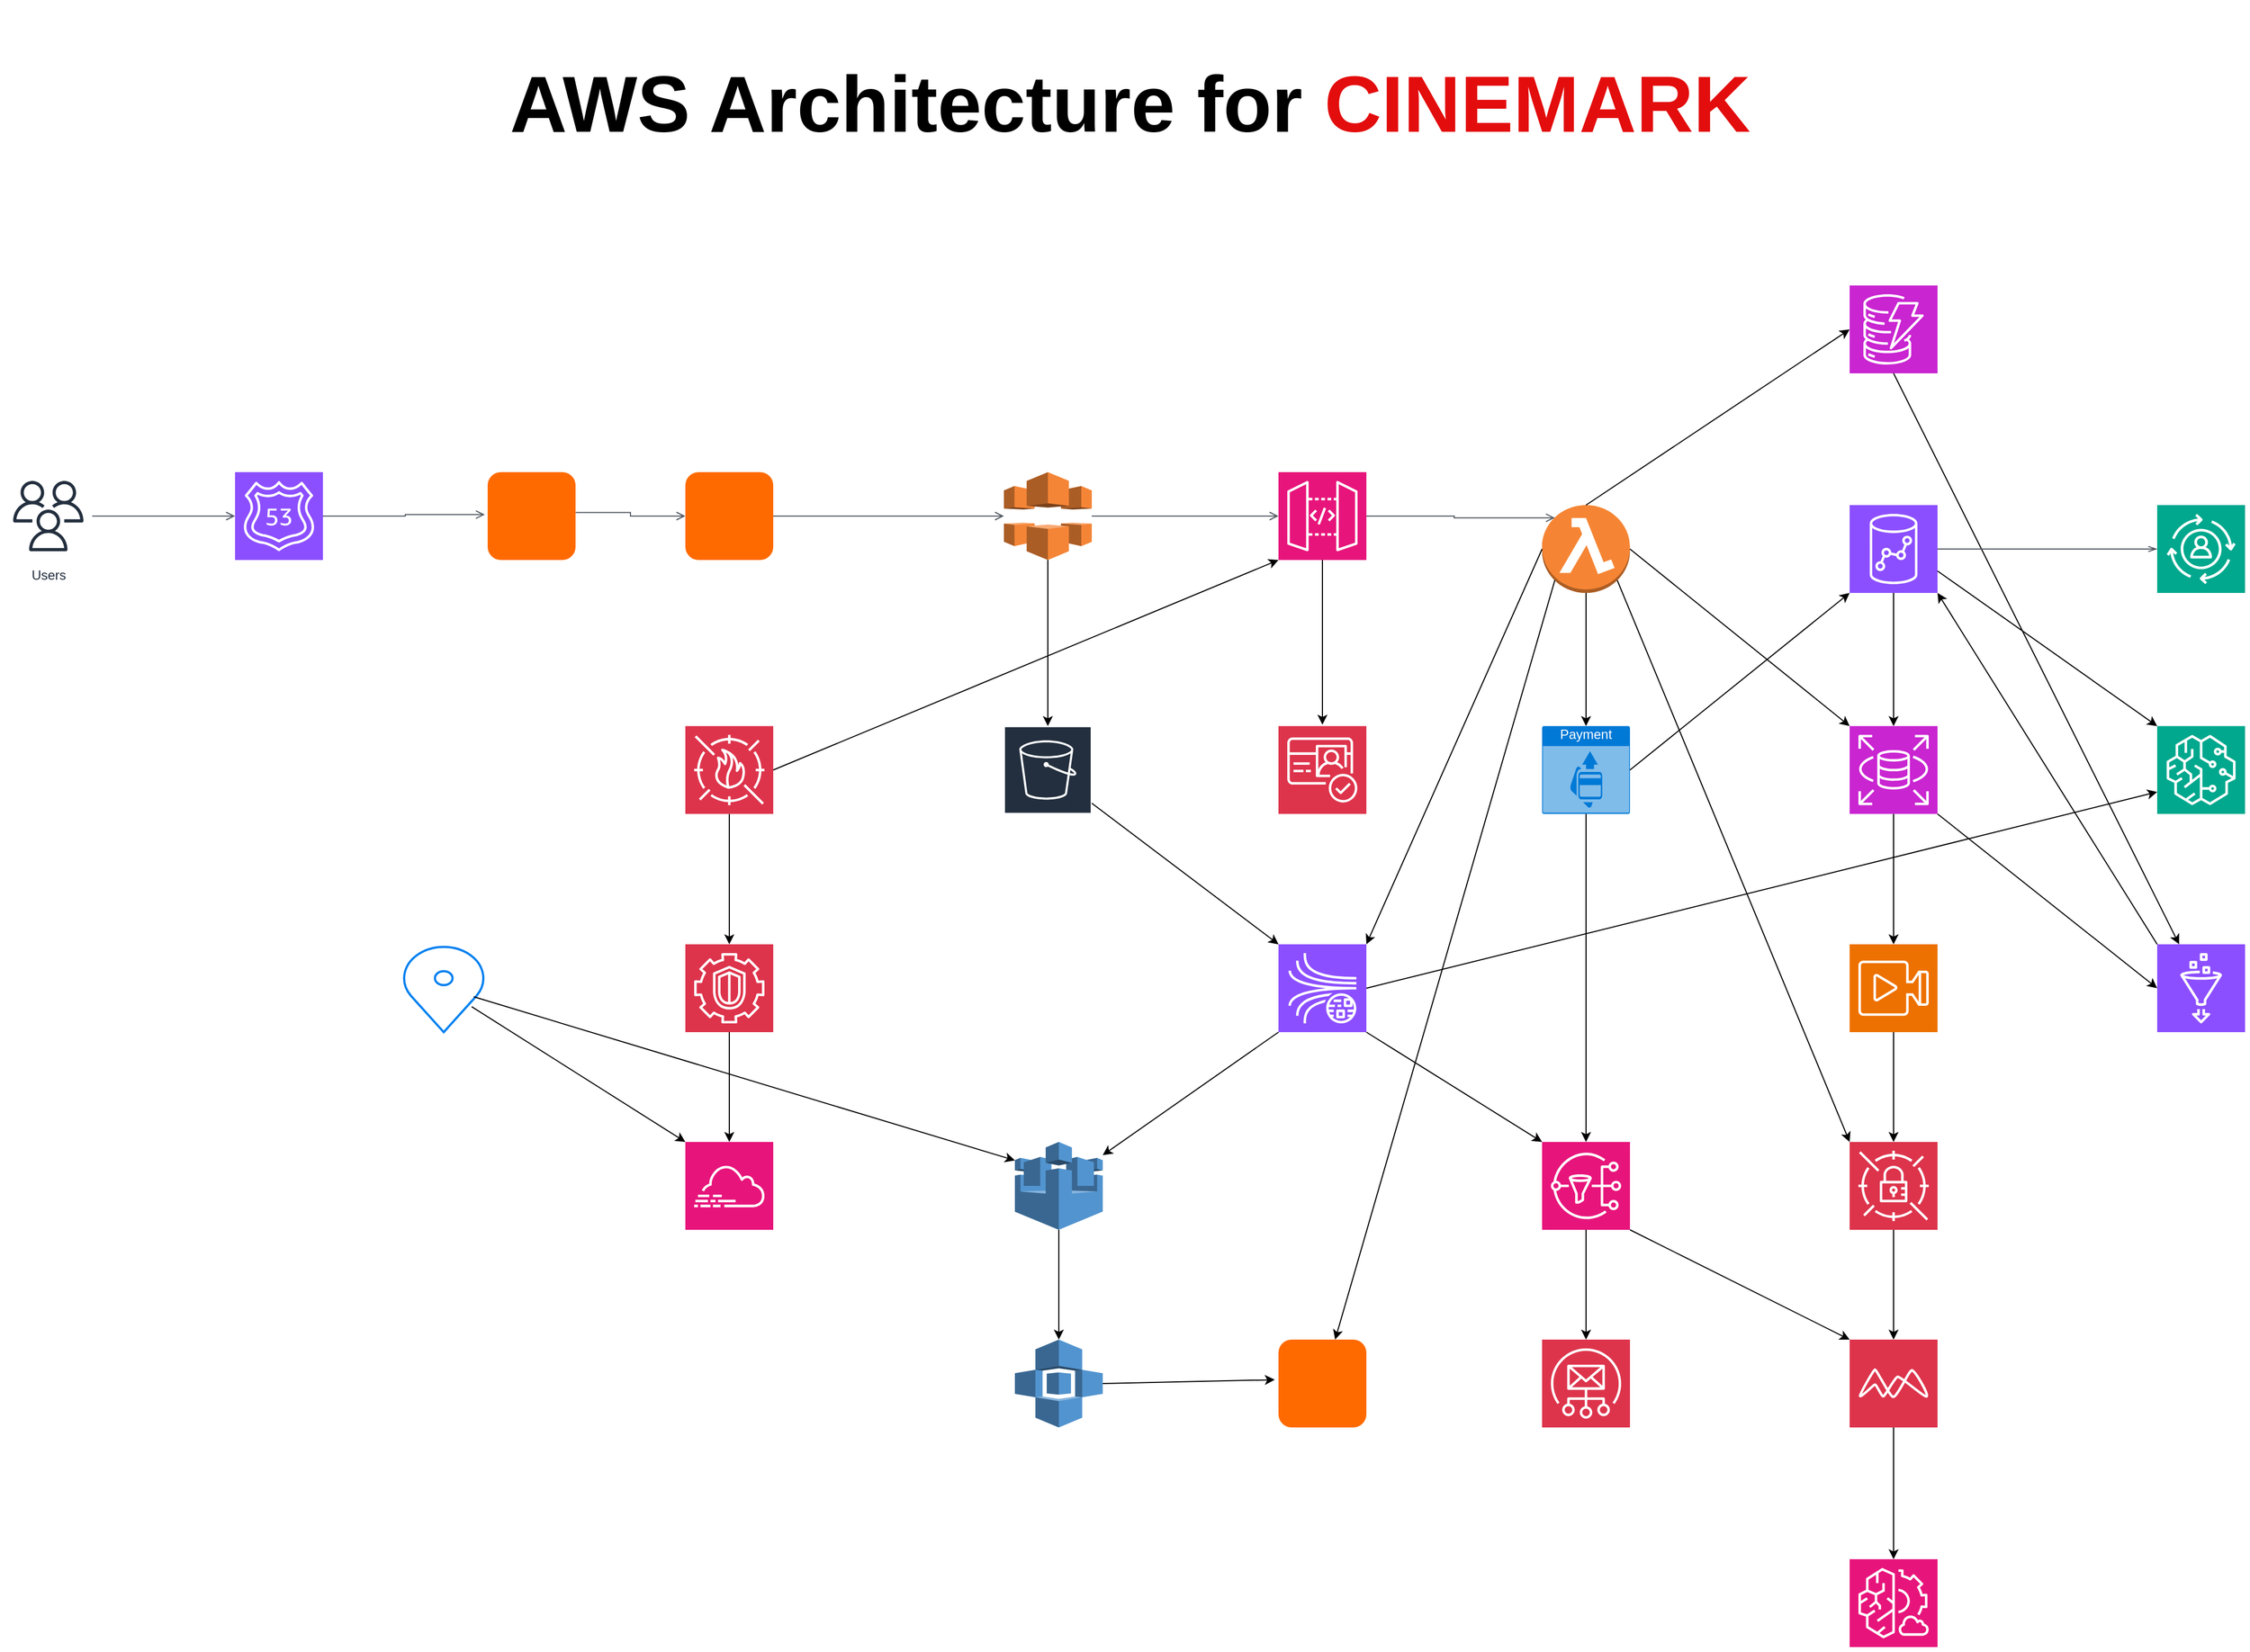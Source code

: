 <mxfile version="26.0.10">
  <diagram name="Page-1" id="aMtwMclGtRPfjiXLnC36">
    <mxGraphModel dx="2816" dy="2350" grid="1" gridSize="10" guides="1" tooltips="1" connect="1" arrows="1" fold="1" page="1" pageScale="1" pageWidth="850" pageHeight="1100" math="0" shadow="0">
      <root>
        <mxCell id="0" />
        <mxCell id="1" parent="0" />
        <mxCell id="q4BJDzquN5z42kv_lNJv-1" value="Users" style="outlineConnect=0;fontColor=#232F3E;gradientColor=none;strokeColor=#232F3E;fillColor=#ffffff;verticalLabelPosition=bottom;verticalAlign=top;align=center;html=1;fontSize=12;fontStyle=0;aspect=fixed;shape=mxgraph.aws4.resourceIcon;resIcon=mxgraph.aws4.users;strokeWidth=7;shadow=0;fontFamily=Helvetica;rounded=1;" vertex="1" parent="1">
          <mxGeometry x="-400" y="50" width="80" height="80" as="geometry" />
        </mxCell>
        <mxCell id="q4BJDzquN5z42kv_lNJv-2" value="" style="points=[[0,0,0],[0.25,0,0],[0.5,0,0],[0.75,0,0],[1,0,0],[0,1,0],[0.25,1,0],[0.5,1,0],[0.75,1,0],[1,1,0],[0,0.25,0],[0,0.5,0],[0,0.75,0],[1,0.25,0],[1,0.5,0],[1,0.75,0]];outlineConnect=0;fontColor=#232F3E;fillColor=#8C4FFF;strokeColor=#ffffff;verticalLabelPosition=bottom;verticalAlign=top;align=center;html=1;fontSize=12;fontStyle=0;aspect=fixed;shape=mxgraph.aws4.resourceIcon;resIcon=mxgraph.aws4.route_53;strokeWidth=7;shadow=0;fontFamily=Helvetica;rounded=1;" vertex="1" parent="1">
          <mxGeometry x="-190" y="50" width="80" height="80" as="geometry" />
        </mxCell>
        <mxCell id="q4BJDzquN5z42kv_lNJv-3" value="" style="points=[];aspect=fixed;html=1;align=center;shadow=0;fillColor=#FF6A00;strokeColor=none;shape=mxgraph.alibaba_cloud.ga_global_accelerator;strokeWidth=7;fontSize=12;fontFamily=Helvetica;rounded=1;" vertex="1" parent="1">
          <mxGeometry x="40" y="50" width="80" height="80" as="geometry" />
        </mxCell>
        <mxCell id="q4BJDzquN5z42kv_lNJv-4" value="" style="points=[];aspect=fixed;html=1;align=center;shadow=0;fillColor=#FF6A00;strokeColor=none;shape=mxgraph.alibaba_cloud.alb_application_load_balancer_01;strokeWidth=7;fontSize=12;fontFamily=Helvetica;rounded=1;" vertex="1" parent="1">
          <mxGeometry x="220" y="50" width="80" height="80" as="geometry" />
        </mxCell>
        <mxCell id="q4BJDzquN5z42kv_lNJv-5" value="" style="outlineConnect=0;verticalLabelPosition=bottom;verticalAlign=top;align=center;html=1;shape=mxgraph.aws3.cloudfront;fillColor=#F58536;gradientColor=none;strokeWidth=7;shadow=0;fontSize=12;fontFamily=Helvetica;rounded=1;" vertex="1" parent="1">
          <mxGeometry x="510" y="50" width="80" height="80" as="geometry" />
        </mxCell>
        <mxCell id="q4BJDzquN5z42kv_lNJv-6" value="" style="points=[[0,0,0],[0.25,0,0],[0.5,0,0],[0.75,0,0],[1,0,0],[0,1,0],[0.25,1,0],[0.5,1,0],[0.75,1,0],[1,1,0],[0,0.25,0],[0,0.5,0],[0,0.75,0],[1,0.25,0],[1,0.5,0],[1,0.75,0]];outlineConnect=0;fontColor=#232F3E;fillColor=#E7157B;strokeColor=#ffffff;verticalLabelPosition=bottom;verticalAlign=top;align=center;html=1;fontSize=12;fontStyle=0;aspect=fixed;shape=mxgraph.aws4.resourceIcon;resIcon=mxgraph.aws4.api_gateway;strokeWidth=7;shadow=0;fontFamily=Helvetica;rounded=1;" vertex="1" parent="1">
          <mxGeometry x="760" y="50" width="80" height="80" as="geometry" />
        </mxCell>
        <mxCell id="q4BJDzquN5z42kv_lNJv-7" value="" style="outlineConnect=0;verticalLabelPosition=bottom;verticalAlign=top;align=center;html=1;shape=mxgraph.aws3.lambda_function;fillColor=#F58534;gradientColor=none;strokeWidth=7;shadow=0;fontSize=12;fontFamily=Helvetica;rounded=1;" vertex="1" parent="1">
          <mxGeometry x="1000" y="80" width="80" height="80" as="geometry" />
        </mxCell>
        <mxCell id="q4BJDzquN5z42kv_lNJv-8" value="" style="points=[[0,0,0],[0.25,0,0],[0.5,0,0],[0.75,0,0],[1,0,0],[0,1,0],[0.25,1,0],[0.5,1,0],[0.75,1,0],[1,1,0],[0,0.25,0],[0,0.5,0],[0,0.75,0],[1,0.25,0],[1,0.5,0],[1,0.75,0]];outlineConnect=0;fontColor=#232F3E;fillColor=#8C4FFF;strokeColor=#ffffff;verticalLabelPosition=bottom;verticalAlign=top;align=center;html=1;fontSize=12;fontStyle=0;aspect=fixed;shape=mxgraph.aws4.resourceIcon;resIcon=mxgraph.aws4.redshift;strokeWidth=7;shadow=0;fontFamily=Helvetica;rounded=1;" vertex="1" parent="1">
          <mxGeometry x="1280" y="80" width="80" height="80" as="geometry" />
        </mxCell>
        <mxCell id="q4BJDzquN5z42kv_lNJv-9" value="" style="points=[[0,0,0],[0.25,0,0],[0.5,0,0],[0.75,0,0],[1,0,0],[0,1,0],[0.25,1,0],[0.5,1,0],[0.75,1,0],[1,1,0],[0,0.25,0],[0,0.5,0],[0,0.75,0],[1,0.25,0],[1,0.5,0],[1,0.75,0]];outlineConnect=0;fontColor=#232F3E;fillColor=#C925D1;strokeColor=#ffffff;verticalLabelPosition=bottom;verticalAlign=top;align=center;html=1;fontSize=12;fontStyle=0;aspect=fixed;shape=mxgraph.aws4.resourceIcon;resIcon=mxgraph.aws4.rds;strokeWidth=7;shadow=0;fontFamily=Helvetica;rounded=1;" vertex="1" parent="1">
          <mxGeometry x="1280" y="281.25" width="80" height="80" as="geometry" />
        </mxCell>
        <mxCell id="q4BJDzquN5z42kv_lNJv-10" value="" style="points=[[0,0,0],[0.25,0,0],[0.5,0,0],[0.75,0,0],[1,0,0],[0,1,0],[0.25,1,0],[0.5,1,0],[0.75,1,0],[1,1,0],[0,0.25,0],[0,0.5,0],[0,0.75,0],[1,0.25,0],[1,0.5,0],[1,0.75,0]];outlineConnect=0;fontColor=#232F3E;fillColor=#C925D1;strokeColor=#ffffff;verticalLabelPosition=bottom;verticalAlign=top;align=center;html=1;fontSize=12;fontStyle=0;aspect=fixed;shape=mxgraph.aws4.resourceIcon;resIcon=mxgraph.aws4.dynamodb;strokeWidth=7;shadow=0;fontFamily=Helvetica;rounded=1;" vertex="1" parent="1">
          <mxGeometry x="1280" y="-120" width="80" height="80" as="geometry" />
        </mxCell>
        <mxCell id="q4BJDzquN5z42kv_lNJv-11" value="" style="points=[[0,0,0],[0.25,0,0],[0.5,0,0],[0.75,0,0],[1,0,0],[0,1,0],[0.25,1,0],[0.5,1,0],[0.75,1,0],[1,1,0],[0,0.25,0],[0,0.5,0],[0,0.75,0],[1,0.25,0],[1,0.5,0],[1,0.75,0]];outlineConnect=0;fontColor=#232F3E;fillColor=#ED7100;strokeColor=#ffffff;verticalLabelPosition=bottom;verticalAlign=top;align=center;html=1;fontSize=12;fontStyle=0;aspect=fixed;shape=mxgraph.aws4.resourceIcon;resIcon=mxgraph.aws4.media_services;strokeWidth=7;shadow=0;fontFamily=Helvetica;rounded=1;" vertex="1" parent="1">
          <mxGeometry x="1280" y="480" width="80" height="80" as="geometry" />
        </mxCell>
        <mxCell id="q4BJDzquN5z42kv_lNJv-12" value="" style="points=[[0,0,0],[0.25,0,0],[0.5,0,0],[0.75,0,0],[1,0,0],[0,1,0],[0.25,1,0],[0.5,1,0],[0.75,1,0],[1,1,0],[0,0.25,0],[0,0.5,0],[0,0.75,0],[1,0.25,0],[1,0.5,0],[1,0.75,0]];outlineConnect=0;fontColor=#232F3E;fillColor=#DD344C;strokeColor=#ffffff;verticalLabelPosition=bottom;verticalAlign=top;align=center;html=1;fontSize=12;fontStyle=0;aspect=fixed;shape=mxgraph.aws4.resourceIcon;resIcon=mxgraph.aws4.secrets_manager;strokeWidth=7;shadow=0;fontFamily=Helvetica;rounded=1;" vertex="1" parent="1">
          <mxGeometry x="1280" y="660" width="80" height="80" as="geometry" />
        </mxCell>
        <mxCell id="q4BJDzquN5z42kv_lNJv-13" value="" style="points=[[0,0,0],[0.25,0,0],[0.5,0,0],[0.75,0,0],[1,0,0],[0,1,0],[0.25,1,0],[0.5,1,0],[0.75,1,0],[1,1,0],[0,0.25,0],[0,0.5,0],[0,0.75,0],[1,0.25,0],[1,0.5,0],[1,0.75,0]];outlineConnect=0;fontColor=#232F3E;fillColor=#DD344C;strokeColor=#ffffff;verticalLabelPosition=bottom;verticalAlign=top;align=center;html=1;fontSize=12;fontStyle=0;aspect=fixed;shape=mxgraph.aws4.resourceIcon;resIcon=mxgraph.aws4.macie;strokeWidth=7;shadow=0;fontFamily=Helvetica;rounded=1;" vertex="1" parent="1">
          <mxGeometry x="1280" y="840" width="80" height="80" as="geometry" />
        </mxCell>
        <mxCell id="q4BJDzquN5z42kv_lNJv-14" value="" style="points=[[0,0,0],[0.25,0,0],[0.5,0,0],[0.75,0,0],[1,0,0],[0,1,0],[0.25,1,0],[0.5,1,0],[0.75,1,0],[1,1,0],[0,0.25,0],[0,0.5,0],[0,0.75,0],[1,0.25,0],[1,0.5,0],[1,0.75,0]];points=[[0,0,0],[0.25,0,0],[0.5,0,0],[0.75,0,0],[1,0,0],[0,1,0],[0.25,1,0],[0.5,1,0],[0.75,1,0],[1,1,0],[0,0.25,0],[0,0.5,0],[0,0.75,0],[1,0.25,0],[1,0.5,0],[1,0.75,0]];outlineConnect=0;fontColor=#232F3E;fillColor=#E7157B;strokeColor=#ffffff;verticalLabelPosition=bottom;verticalAlign=top;align=center;html=1;fontSize=12;fontStyle=0;aspect=fixed;shape=mxgraph.aws4.resourceIcon;resIcon=mxgraph.aws4.compute_optimizer;strokeWidth=7;shadow=0;fontFamily=Helvetica;rounded=1;" vertex="1" parent="1">
          <mxGeometry x="1280" y="1040" width="80" height="80" as="geometry" />
        </mxCell>
        <mxCell id="q4BJDzquN5z42kv_lNJv-15" value="" style="points=[[0,0,0],[0.25,0,0],[0.5,0,0],[0.75,0,0],[1,0,0],[0,1,0],[0.25,1,0],[0.5,1,0],[0.75,1,0],[1,1,0],[0,0.25,0],[0,0.5,0],[0,0.75,0],[1,0.25,0],[1,0.5,0],[1,0.75,0]];outlineConnect=0;fontColor=#232F3E;fillColor=#DD344C;strokeColor=#ffffff;verticalLabelPosition=bottom;verticalAlign=top;align=center;html=1;fontSize=12;fontStyle=0;aspect=fixed;shape=mxgraph.aws4.resourceIcon;resIcon=mxgraph.aws4.simple_email_service;strokeWidth=7;shadow=0;fontFamily=Helvetica;rounded=1;" vertex="1" parent="1">
          <mxGeometry x="1000" y="840" width="80" height="80" as="geometry" />
        </mxCell>
        <mxCell id="q4BJDzquN5z42kv_lNJv-16" value="" style="points=[[0,0,0],[0.25,0,0],[0.5,0,0],[0.75,0,0],[1,0,0],[0,1,0],[0.25,1,0],[0.5,1,0],[0.75,1,0],[1,1,0],[0,0.25,0],[0,0.5,0],[0,0.75,0],[1,0.25,0],[1,0.5,0],[1,0.75,0]];outlineConnect=0;fontColor=#232F3E;fillColor=#E7157B;strokeColor=#ffffff;verticalLabelPosition=bottom;verticalAlign=top;align=center;html=1;fontSize=12;fontStyle=0;aspect=fixed;shape=mxgraph.aws4.resourceIcon;resIcon=mxgraph.aws4.sns;strokeWidth=7;shadow=0;fontFamily=Helvetica;rounded=1;" vertex="1" parent="1">
          <mxGeometry x="1000" y="660" width="80" height="80" as="geometry" />
        </mxCell>
        <mxCell id="q4BJDzquN5z42kv_lNJv-17" value="Payment" style="html=1;whiteSpace=wrap;strokeColor=none;fillColor=#0079D6;labelPosition=center;verticalLabelPosition=middle;verticalAlign=top;align=center;fontSize=12;outlineConnect=0;spacingTop=-6;fontColor=#FFFFFF;shape=mxgraph.sitemap.payment;strokeWidth=7;shadow=0;fontFamily=Helvetica;rounded=1;" vertex="1" parent="1">
          <mxGeometry x="1000" y="281.25" width="80" height="80" as="geometry" />
        </mxCell>
        <mxCell id="q4BJDzquN5z42kv_lNJv-18" value="" style="points=[[0,0,0],[0.25,0,0],[0.5,0,0],[0.75,0,0],[1,0,0],[0,1,0],[0.25,1,0],[0.5,1,0],[0.75,1,0],[1,1,0],[0,0.25,0],[0,0.5,0],[0,0.75,0],[1,0.25,0],[1,0.5,0],[1,0.75,0]];outlineConnect=0;fontColor=#232F3E;fillColor=#DD344C;strokeColor=#ffffff;verticalLabelPosition=bottom;verticalAlign=top;align=center;html=1;fontSize=12;fontStyle=0;aspect=fixed;shape=mxgraph.aws4.resourceIcon;resIcon=mxgraph.aws4.cognito;strokeWidth=7;shadow=0;fontFamily=Helvetica;rounded=1;" vertex="1" parent="1">
          <mxGeometry x="760" y="281.25" width="80" height="80" as="geometry" />
        </mxCell>
        <mxCell id="q4BJDzquN5z42kv_lNJv-19" value="Amazon S3" style="outlineConnect=0;fontColor=#232F3E;gradientColor=none;strokeColor=#ffffff;fillColor=#232F3E;verticalLabelPosition=middle;verticalAlign=bottom;align=center;html=1;whiteSpace=wrap;fontSize=12;fontStyle=1;spacing=3;shape=mxgraph.aws4.productIcon;prIcon=mxgraph.aws4.s3;strokeWidth=7;shadow=0;fontFamily=Helvetica;rounded=1;" vertex="1" parent="1">
          <mxGeometry x="510" y="281.25" width="80" height="80" as="geometry" />
        </mxCell>
        <mxCell id="q4BJDzquN5z42kv_lNJv-20" value="" style="points=[[0,0,0],[0.25,0,0],[0.5,0,0],[0.75,0,0],[1,0,0],[0,1,0],[0.25,1,0],[0.5,1,0],[0.75,1,0],[1,1,0],[0,0.25,0],[0,0.5,0],[0,0.75,0],[1,0.25,0],[1,0.5,0],[1,0.75,0]];outlineConnect=0;fontColor=#232F3E;fillColor=#DD344C;strokeColor=#ffffff;verticalLabelPosition=bottom;verticalAlign=top;align=center;html=1;fontSize=12;fontStyle=0;aspect=fixed;shape=mxgraph.aws4.resourceIcon;resIcon=mxgraph.aws4.waf;strokeWidth=7;shadow=0;fontFamily=Helvetica;rounded=1;" vertex="1" parent="1">
          <mxGeometry x="220" y="281.25" width="80" height="80" as="geometry" />
        </mxCell>
        <mxCell id="q4BJDzquN5z42kv_lNJv-21" value="" style="points=[[0,0,0],[0.25,0,0],[0.5,0,0],[0.75,0,0],[1,0,0],[0,1,0],[0.25,1,0],[0.5,1,0],[0.75,1,0],[1,1,0],[0,0.25,0],[0,0.5,0],[0,0.75,0],[1,0.25,0],[1,0.5,0],[1,0.75,0]];outlineConnect=0;fontColor=#232F3E;fillColor=#DD344C;strokeColor=#ffffff;verticalLabelPosition=bottom;verticalAlign=top;align=center;html=1;fontSize=12;fontStyle=0;aspect=fixed;shape=mxgraph.aws4.resourceIcon;resIcon=mxgraph.aws4.guardduty;strokeWidth=7;shadow=0;fontFamily=Helvetica;rounded=1;" vertex="1" parent="1">
          <mxGeometry x="220" y="480" width="80" height="80" as="geometry" />
        </mxCell>
        <mxCell id="q4BJDzquN5z42kv_lNJv-22" value="" style="points=[[0,0,0],[0.25,0,0],[0.5,0,0],[0.75,0,0],[1,0,0],[0,1,0],[0.25,1,0],[0.5,1,0],[0.75,1,0],[1,1,0],[0,0.25,0],[0,0.5,0],[0,0.75,0],[1,0.25,0],[1,0.5,0],[1,0.75,0]];points=[[0,0,0],[0.25,0,0],[0.5,0,0],[0.75,0,0],[1,0,0],[0,1,0],[0.25,1,0],[0.5,1,0],[0.75,1,0],[1,1,0],[0,0.25,0],[0,0.5,0],[0,0.75,0],[1,0.25,0],[1,0.5,0],[1,0.75,0]];outlineConnect=0;fontColor=#232F3E;fillColor=#E7157B;strokeColor=#ffffff;verticalLabelPosition=bottom;verticalAlign=top;align=center;html=1;fontSize=12;fontStyle=0;aspect=fixed;shape=mxgraph.aws4.resourceIcon;resIcon=mxgraph.aws4.cloudtrail;strokeWidth=7;shadow=0;fontFamily=Helvetica;rounded=1;" vertex="1" parent="1">
          <mxGeometry x="220" y="660" width="80" height="80" as="geometry" />
        </mxCell>
        <mxCell id="q4BJDzquN5z42kv_lNJv-23" value="" style="outlineConnect=0;verticalLabelPosition=bottom;verticalAlign=top;align=center;html=1;shape=mxgraph.aws3.aws_iot;fillColor=#5294CF;gradientColor=none;strokeWidth=7;shadow=0;fontSize=12;fontFamily=Helvetica;rounded=1;" vertex="1" parent="1">
          <mxGeometry x="520" y="660" width="80" height="80" as="geometry" />
        </mxCell>
        <mxCell id="q4BJDzquN5z42kv_lNJv-24" value="" style="outlineConnect=0;verticalLabelPosition=bottom;verticalAlign=top;align=center;html=1;shape=mxgraph.aws3.greengrass;fillColor=#5294CF;gradientColor=none;strokeWidth=7;shadow=0;fontSize=12;fontFamily=Helvetica;rounded=1;" vertex="1" parent="1">
          <mxGeometry x="520" y="840" width="80" height="80" as="geometry" />
        </mxCell>
        <mxCell id="q4BJDzquN5z42kv_lNJv-25" value="" style="points=[];aspect=fixed;html=1;align=center;shadow=0;fillColor=#FF6A00;strokeColor=none;shape=mxgraph.alibaba_cloud.face_recognition;strokeWidth=7;fontSize=12;fontFamily=Helvetica;rounded=1;" vertex="1" parent="1">
          <mxGeometry x="760" y="840" width="80" height="80" as="geometry" />
        </mxCell>
        <mxCell id="q4BJDzquN5z42kv_lNJv-27" value="" style="points=[[0,0,0],[0.25,0,0],[0.5,0,0],[0.75,0,0],[1,0,0],[0,1,0],[0.25,1,0],[0.5,1,0],[0.75,1,0],[1,1,0],[0,0.25,0],[0,0.5,0],[0,0.75,0],[1,0.25,0],[1,0.5,0],[1,0.75,0]];outlineConnect=0;fontColor=#232F3E;fillColor=#8C4FFF;strokeColor=#ffffff;verticalLabelPosition=bottom;verticalAlign=top;align=center;html=1;fontSize=12;fontStyle=0;aspect=fixed;shape=mxgraph.aws4.resourceIcon;resIcon=mxgraph.aws4.kinesis_data_streams;strokeWidth=7;shadow=0;fontFamily=Helvetica;rounded=1;" vertex="1" parent="1">
          <mxGeometry x="760" y="480" width="80" height="80" as="geometry" />
        </mxCell>
        <mxCell id="q4BJDzquN5z42kv_lNJv-28" value="" style="points=[[0,0,0],[0.25,0,0],[0.5,0,0],[0.75,0,0],[1,0,0],[0,1,0],[0.25,1,0],[0.5,1,0],[0.75,1,0],[1,1,0],[0,0.25,0],[0,0.5,0],[0,0.75,0],[1,0.25,0],[1,0.5,0],[1,0.75,0]];outlineConnect=0;fontColor=#232F3E;fillColor=#01A88D;strokeColor=#ffffff;verticalLabelPosition=bottom;verticalAlign=top;align=center;html=1;fontSize=12;fontStyle=0;aspect=fixed;shape=mxgraph.aws4.resourceIcon;resIcon=mxgraph.aws4.personalize;strokeWidth=7;shadow=0;fontFamily=Helvetica;rounded=1;" vertex="1" parent="1">
          <mxGeometry x="1560" y="80" width="80" height="80" as="geometry" />
        </mxCell>
        <mxCell id="q4BJDzquN5z42kv_lNJv-29" value="" style="points=[[0,0,0],[0.25,0,0],[0.5,0,0],[0.75,0,0],[1,0,0],[0,1,0],[0.25,1,0],[0.5,1,0],[0.75,1,0],[1,1,0],[0,0.25,0],[0,0.5,0],[0,0.75,0],[1,0.25,0],[1,0.5,0],[1,0.75,0]];outlineConnect=0;fontColor=#232F3E;fillColor=#01A88D;strokeColor=#ffffff;verticalLabelPosition=bottom;verticalAlign=top;align=center;html=1;fontSize=12;fontStyle=0;aspect=fixed;shape=mxgraph.aws4.resourceIcon;resIcon=mxgraph.aws4.sagemaker;strokeWidth=7;shadow=0;fontFamily=Helvetica;rounded=1;" vertex="1" parent="1">
          <mxGeometry x="1560" y="281.25" width="80" height="80" as="geometry" />
        </mxCell>
        <mxCell id="q4BJDzquN5z42kv_lNJv-30" value="" style="points=[[0,0,0],[0.25,0,0],[0.5,0,0],[0.75,0,0],[1,0,0],[0,1,0],[0.25,1,0],[0.5,1,0],[0.75,1,0],[1,1,0],[0,0.25,0],[0,0.5,0],[0,0.75,0],[1,0.25,0],[1,0.5,0],[1,0.75,0]];outlineConnect=0;fontColor=#232F3E;fillColor=#8C4FFF;strokeColor=#ffffff;verticalLabelPosition=bottom;verticalAlign=top;align=center;html=1;fontSize=12;fontStyle=0;aspect=fixed;shape=mxgraph.aws4.resourceIcon;resIcon=mxgraph.aws4.glue;strokeWidth=7;shadow=0;fontFamily=Helvetica;rounded=1;" vertex="1" parent="1">
          <mxGeometry x="1560" y="480" width="80" height="80" as="geometry" />
        </mxCell>
        <mxCell id="q4BJDzquN5z42kv_lNJv-32" value="" style="edgeStyle=orthogonalEdgeStyle;html=1;endArrow=open;elbow=vertical;startArrow=none;endFill=0;strokeColor=#545B64;rounded=0;entryX=0;entryY=0.5;entryDx=0;entryDy=0;entryPerimeter=0;" edge="1" parent="1" source="q4BJDzquN5z42kv_lNJv-1" target="q4BJDzquN5z42kv_lNJv-2">
          <mxGeometry width="100" relative="1" as="geometry">
            <mxPoint x="-320" y="119.09" as="sourcePoint" />
            <mxPoint x="-220" y="119.09" as="targetPoint" />
          </mxGeometry>
        </mxCell>
        <mxCell id="q4BJDzquN5z42kv_lNJv-33" value="" style="edgeStyle=orthogonalEdgeStyle;html=1;endArrow=open;elbow=vertical;startArrow=none;endFill=0;strokeColor=#545B64;rounded=0;entryX=-0.033;entryY=0.483;entryDx=0;entryDy=0;entryPerimeter=0;exitX=1;exitY=0.5;exitDx=0;exitDy=0;exitPerimeter=0;" edge="1" parent="1" source="q4BJDzquN5z42kv_lNJv-2" target="q4BJDzquN5z42kv_lNJv-3">
          <mxGeometry width="100" relative="1" as="geometry">
            <mxPoint x="-80" y="119.52" as="sourcePoint" />
            <mxPoint x="20" y="119.52" as="targetPoint" />
          </mxGeometry>
        </mxCell>
        <mxCell id="q4BJDzquN5z42kv_lNJv-34" value="" style="edgeStyle=orthogonalEdgeStyle;html=1;endArrow=open;elbow=vertical;startArrow=none;endFill=0;strokeColor=#545B64;rounded=0;exitX=1.002;exitY=0.46;exitDx=0;exitDy=0;exitPerimeter=0;" edge="1" parent="1" source="q4BJDzquN5z42kv_lNJv-3" target="q4BJDzquN5z42kv_lNJv-4">
          <mxGeometry width="100" relative="1" as="geometry">
            <mxPoint x="130" y="119.52" as="sourcePoint" />
            <mxPoint x="230" y="119.52" as="targetPoint" />
          </mxGeometry>
        </mxCell>
        <mxCell id="q4BJDzquN5z42kv_lNJv-35" value="" style="edgeStyle=orthogonalEdgeStyle;html=1;endArrow=open;elbow=vertical;startArrow=none;endFill=0;strokeColor=#545B64;rounded=0;entryX=0;entryY=0.5;entryDx=0;entryDy=0;entryPerimeter=0;" edge="1" parent="1" source="q4BJDzquN5z42kv_lNJv-4" target="q4BJDzquN5z42kv_lNJv-5">
          <mxGeometry width="100" relative="1" as="geometry">
            <mxPoint x="350" y="119.52" as="sourcePoint" />
            <mxPoint x="450" y="119.52" as="targetPoint" />
          </mxGeometry>
        </mxCell>
        <mxCell id="q4BJDzquN5z42kv_lNJv-36" value="" style="edgeStyle=orthogonalEdgeStyle;html=1;endArrow=open;elbow=vertical;startArrow=none;endFill=0;strokeColor=#545B64;rounded=0;entryX=0;entryY=0.5;entryDx=0;entryDy=0;entryPerimeter=0;exitX=1;exitY=0.5;exitDx=0;exitDy=0;exitPerimeter=0;" edge="1" parent="1" source="q4BJDzquN5z42kv_lNJv-5" target="q4BJDzquN5z42kv_lNJv-6">
          <mxGeometry width="100" relative="1" as="geometry">
            <mxPoint x="620" y="119.52" as="sourcePoint" />
            <mxPoint x="720" y="119.52" as="targetPoint" />
          </mxGeometry>
        </mxCell>
        <mxCell id="q4BJDzquN5z42kv_lNJv-37" value="" style="edgeStyle=orthogonalEdgeStyle;html=1;endArrow=open;elbow=vertical;startArrow=none;endFill=0;strokeColor=#545B64;rounded=0;entryX=0.145;entryY=0.145;entryDx=0;entryDy=0;entryPerimeter=0;exitX=1;exitY=0.5;exitDx=0;exitDy=0;exitPerimeter=0;" edge="1" parent="1" source="q4BJDzquN5z42kv_lNJv-6" target="q4BJDzquN5z42kv_lNJv-7">
          <mxGeometry width="100" relative="1" as="geometry">
            <mxPoint x="860" y="119.52" as="sourcePoint" />
            <mxPoint x="960" y="119.52" as="targetPoint" />
          </mxGeometry>
        </mxCell>
        <mxCell id="q4BJDzquN5z42kv_lNJv-38" value="" style="endArrow=classic;html=1;rounded=0;entryX=0;entryY=0.5;entryDx=0;entryDy=0;entryPerimeter=0;exitX=0.5;exitY=0;exitDx=0;exitDy=0;exitPerimeter=0;" edge="1" parent="1" source="q4BJDzquN5z42kv_lNJv-7" target="q4BJDzquN5z42kv_lNJv-10">
          <mxGeometry width="50" height="50" relative="1" as="geometry">
            <mxPoint x="1050" y="50" as="sourcePoint" />
            <mxPoint x="1100" as="targetPoint" />
          </mxGeometry>
        </mxCell>
        <mxCell id="q4BJDzquN5z42kv_lNJv-39" value="" style="endArrow=classic;html=1;rounded=0;entryX=0;entryY=0;entryDx=0;entryDy=0;entryPerimeter=0;exitX=1;exitY=0.5;exitDx=0;exitDy=0;exitPerimeter=0;" edge="1" parent="1" source="q4BJDzquN5z42kv_lNJv-7" target="q4BJDzquN5z42kv_lNJv-9">
          <mxGeometry width="50" height="50" relative="1" as="geometry">
            <mxPoint x="1170" y="190" as="sourcePoint" />
            <mxPoint x="1220" y="140" as="targetPoint" />
          </mxGeometry>
        </mxCell>
        <mxCell id="q4BJDzquN5z42kv_lNJv-40" value="" style="endArrow=classic;html=1;rounded=0;entryX=0.5;entryY=0;entryDx=0;entryDy=0;entryPerimeter=0;exitX=0.5;exitY=1;exitDx=0;exitDy=0;exitPerimeter=0;" edge="1" parent="1" source="q4BJDzquN5z42kv_lNJv-7" target="q4BJDzquN5z42kv_lNJv-17">
          <mxGeometry width="50" height="50" relative="1" as="geometry">
            <mxPoint x="1015" y="220" as="sourcePoint" />
            <mxPoint x="1065" y="170" as="targetPoint" />
          </mxGeometry>
        </mxCell>
        <mxCell id="q4BJDzquN5z42kv_lNJv-41" value="" style="endArrow=classic;html=1;rounded=0;entryX=0;entryY=0;entryDx=0;entryDy=0;entryPerimeter=0;exitX=0.855;exitY=0.855;exitDx=0;exitDy=0;exitPerimeter=0;" edge="1" parent="1" source="q4BJDzquN5z42kv_lNJv-7" target="q4BJDzquN5z42kv_lNJv-12">
          <mxGeometry width="50" height="50" relative="1" as="geometry">
            <mxPoint x="1210" y="350" as="sourcePoint" />
            <mxPoint x="1240" y="570" as="targetPoint" />
          </mxGeometry>
        </mxCell>
        <mxCell id="q4BJDzquN5z42kv_lNJv-42" value="" style="endArrow=classic;html=1;rounded=0;entryX=0.5;entryY=0;entryDx=0;entryDy=0;entryPerimeter=0;exitX=0.5;exitY=1;exitDx=0;exitDy=0;exitPerimeter=0;" edge="1" parent="1" source="q4BJDzquN5z42kv_lNJv-8" target="q4BJDzquN5z42kv_lNJv-9">
          <mxGeometry width="50" height="50" relative="1" as="geometry">
            <mxPoint x="1290" y="240" as="sourcePoint" />
            <mxPoint x="1340" y="190" as="targetPoint" />
          </mxGeometry>
        </mxCell>
        <mxCell id="q4BJDzquN5z42kv_lNJv-43" value="" style="endArrow=classic;html=1;rounded=0;entryX=0.5;entryY=0;entryDx=0;entryDy=0;entryPerimeter=0;exitX=0.5;exitY=1;exitDx=0;exitDy=0;exitPerimeter=0;" edge="1" parent="1" source="q4BJDzquN5z42kv_lNJv-9" target="q4BJDzquN5z42kv_lNJv-11">
          <mxGeometry width="50" height="50" relative="1" as="geometry">
            <mxPoint x="1320" y="370" as="sourcePoint" />
            <mxPoint x="1319.52" y="472.25" as="targetPoint" />
          </mxGeometry>
        </mxCell>
        <mxCell id="q4BJDzquN5z42kv_lNJv-44" value="" style="endArrow=classic;html=1;rounded=0;entryX=0.5;entryY=0;entryDx=0;entryDy=0;entryPerimeter=0;" edge="1" parent="1" source="q4BJDzquN5z42kv_lNJv-11" target="q4BJDzquN5z42kv_lNJv-12">
          <mxGeometry width="50" height="50" relative="1" as="geometry">
            <mxPoint x="1319.52" y="560" as="sourcePoint" />
            <mxPoint x="1319.52" y="650" as="targetPoint" />
          </mxGeometry>
        </mxCell>
        <mxCell id="q4BJDzquN5z42kv_lNJv-45" value="" style="endArrow=classic;html=1;rounded=0;exitX=0.5;exitY=1;exitDx=0;exitDy=0;exitPerimeter=0;entryX=0.5;entryY=0;entryDx=0;entryDy=0;entryPerimeter=0;" edge="1" parent="1" source="q4BJDzquN5z42kv_lNJv-12" target="q4BJDzquN5z42kv_lNJv-13">
          <mxGeometry width="50" height="50" relative="1" as="geometry">
            <mxPoint x="1319.52" y="750" as="sourcePoint" />
            <mxPoint x="1320" y="840" as="targetPoint" />
          </mxGeometry>
        </mxCell>
        <mxCell id="q4BJDzquN5z42kv_lNJv-46" value="" style="endArrow=classic;html=1;rounded=0;exitX=0.5;exitY=1;exitDx=0;exitDy=0;exitPerimeter=0;entryX=0.5;entryY=0;entryDx=0;entryDy=0;entryPerimeter=0;" edge="1" parent="1" source="q4BJDzquN5z42kv_lNJv-13" target="q4BJDzquN5z42kv_lNJv-14">
          <mxGeometry width="50" height="50" relative="1" as="geometry">
            <mxPoint x="1319.52" y="940" as="sourcePoint" />
            <mxPoint x="1319.52" y="1030" as="targetPoint" />
          </mxGeometry>
        </mxCell>
        <mxCell id="q4BJDzquN5z42kv_lNJv-47" value="" style="endArrow=classic;html=1;rounded=0;exitX=1;exitY=1;exitDx=0;exitDy=0;exitPerimeter=0;entryX=0;entryY=0.5;entryDx=0;entryDy=0;entryPerimeter=0;" edge="1" parent="1" source="q4BJDzquN5z42kv_lNJv-9" target="q4BJDzquN5z42kv_lNJv-30">
          <mxGeometry width="50" height="50" relative="1" as="geometry">
            <mxPoint x="1370" y="370" as="sourcePoint" />
            <mxPoint x="1540" y="508.75" as="targetPoint" />
          </mxGeometry>
        </mxCell>
        <mxCell id="q4BJDzquN5z42kv_lNJv-48" value="" style="endArrow=classic;html=1;rounded=0;entryX=0.25;entryY=0;entryDx=0;entryDy=0;entryPerimeter=0;exitX=0.5;exitY=1;exitDx=0;exitDy=0;exitPerimeter=0;" edge="1" parent="1" source="q4BJDzquN5z42kv_lNJv-10" target="q4BJDzquN5z42kv_lNJv-30">
          <mxGeometry width="50" height="50" relative="1" as="geometry">
            <mxPoint x="1420" y="160" as="sourcePoint" />
            <mxPoint x="1580" y="458.75" as="targetPoint" />
          </mxGeometry>
        </mxCell>
        <mxCell id="q4BJDzquN5z42kv_lNJv-49" value="" style="endArrow=classic;html=1;rounded=0;exitX=0;exitY=0;exitDx=0;exitDy=0;exitPerimeter=0;entryX=1;entryY=1;entryDx=0;entryDy=0;entryPerimeter=0;" edge="1" parent="1" source="q4BJDzquN5z42kv_lNJv-30" target="q4BJDzquN5z42kv_lNJv-8">
          <mxGeometry width="50" height="50" relative="1" as="geometry">
            <mxPoint x="1560" y="468.75" as="sourcePoint" />
            <mxPoint x="1390" y="330" as="targetPoint" />
          </mxGeometry>
        </mxCell>
        <mxCell id="q4BJDzquN5z42kv_lNJv-50" value="" style="edgeStyle=orthogonalEdgeStyle;html=1;endArrow=openThin;elbow=vertical;startArrow=none;endFill=0;strokeColor=#545B64;rounded=0;entryX=0;entryY=0.5;entryDx=0;entryDy=0;entryPerimeter=0;exitX=1;exitY=0.5;exitDx=0;exitDy=0;exitPerimeter=0;" edge="1" parent="1" source="q4BJDzquN5z42kv_lNJv-8" target="q4BJDzquN5z42kv_lNJv-28">
          <mxGeometry width="100" relative="1" as="geometry">
            <mxPoint x="1390" y="119.52" as="sourcePoint" />
            <mxPoint x="1490" y="119.52" as="targetPoint" />
          </mxGeometry>
        </mxCell>
        <mxCell id="q4BJDzquN5z42kv_lNJv-51" value="" style="endArrow=classic;html=1;rounded=0;exitX=1;exitY=0.75;exitDx=0;exitDy=0;exitPerimeter=0;entryX=0;entryY=0;entryDx=0;entryDy=0;entryPerimeter=0;" edge="1" parent="1" source="q4BJDzquN5z42kv_lNJv-8" target="q4BJDzquN5z42kv_lNJv-29">
          <mxGeometry width="50" height="50" relative="1" as="geometry">
            <mxPoint x="1410" y="280" as="sourcePoint" />
            <mxPoint x="1558" y="280" as="targetPoint" />
          </mxGeometry>
        </mxCell>
        <mxCell id="q4BJDzquN5z42kv_lNJv-52" value="" style="endArrow=classic;html=1;rounded=0;exitX=1;exitY=0.5;exitDx=0;exitDy=0;exitPerimeter=0;entryX=0;entryY=0.75;entryDx=0;entryDy=0;entryPerimeter=0;" edge="1" parent="1" source="q4BJDzquN5z42kv_lNJv-27" target="q4BJDzquN5z42kv_lNJv-29">
          <mxGeometry width="50" height="50" relative="1" as="geometry">
            <mxPoint x="1090" y="540" as="sourcePoint" />
            <mxPoint x="1140" y="490" as="targetPoint" />
          </mxGeometry>
        </mxCell>
        <mxCell id="q4BJDzquN5z42kv_lNJv-53" value="" style="endArrow=classic;html=1;rounded=0;entryX=0;entryY=1;entryDx=0;entryDy=0;entryPerimeter=0;exitX=1;exitY=0.5;exitDx=0;exitDy=0;exitPerimeter=0;" edge="1" parent="1" source="q4BJDzquN5z42kv_lNJv-17" target="q4BJDzquN5z42kv_lNJv-8">
          <mxGeometry width="50" height="50" relative="1" as="geometry">
            <mxPoint x="1100" y="310" as="sourcePoint" />
            <mxPoint x="1150" y="260" as="targetPoint" />
          </mxGeometry>
        </mxCell>
        <mxCell id="q4BJDzquN5z42kv_lNJv-54" value="" style="endArrow=classic;html=1;rounded=0;entryX=1;entryY=0;entryDx=0;entryDy=0;entryPerimeter=0;exitX=0;exitY=0.5;exitDx=0;exitDy=0;exitPerimeter=0;" edge="1" parent="1" source="q4BJDzquN5z42kv_lNJv-7" target="q4BJDzquN5z42kv_lNJv-27">
          <mxGeometry width="50" height="50" relative="1" as="geometry">
            <mxPoint x="950" y="170" as="sourcePoint" />
            <mxPoint x="990" y="350" as="targetPoint" />
          </mxGeometry>
        </mxCell>
        <mxCell id="q4BJDzquN5z42kv_lNJv-55" value="" style="endArrow=classic;html=1;rounded=0;exitX=0.145;exitY=0.855;exitDx=0;exitDy=0;exitPerimeter=0;" edge="1" parent="1" source="q4BJDzquN5z42kv_lNJv-7" target="q4BJDzquN5z42kv_lNJv-25">
          <mxGeometry width="50" height="50" relative="1" as="geometry">
            <mxPoint x="940" y="320" as="sourcePoint" />
            <mxPoint x="900" y="610" as="targetPoint" />
          </mxGeometry>
        </mxCell>
        <mxCell id="q4BJDzquN5z42kv_lNJv-56" value="" style="endArrow=classic;html=1;rounded=0;exitX=0.5;exitY=1;exitDx=0;exitDy=0;exitPerimeter=0;" edge="1" parent="1" source="q4BJDzquN5z42kv_lNJv-5" target="q4BJDzquN5z42kv_lNJv-19">
          <mxGeometry width="50" height="50" relative="1" as="geometry">
            <mxPoint x="620" y="280" as="sourcePoint" />
            <mxPoint x="670" y="230" as="targetPoint" />
          </mxGeometry>
        </mxCell>
        <mxCell id="q4BJDzquN5z42kv_lNJv-57" value="" style="endArrow=classic;html=1;rounded=0;entryX=0;entryY=0;entryDx=0;entryDy=0;entryPerimeter=0;" edge="1" parent="1" source="q4BJDzquN5z42kv_lNJv-19" target="q4BJDzquN5z42kv_lNJv-27">
          <mxGeometry width="50" height="50" relative="1" as="geometry">
            <mxPoint x="620" y="400" as="sourcePoint" />
            <mxPoint x="670" y="350" as="targetPoint" />
          </mxGeometry>
        </mxCell>
        <mxCell id="q4BJDzquN5z42kv_lNJv-58" value="" style="endArrow=classic;html=1;rounded=0;entryX=0;entryY=0;entryDx=0;entryDy=0;entryPerimeter=0;exitX=1;exitY=1;exitDx=0;exitDy=0;exitPerimeter=0;" edge="1" parent="1" source="q4BJDzquN5z42kv_lNJv-27" target="q4BJDzquN5z42kv_lNJv-16">
          <mxGeometry width="50" height="50" relative="1" as="geometry">
            <mxPoint x="910" y="600" as="sourcePoint" />
            <mxPoint x="960" y="550" as="targetPoint" />
          </mxGeometry>
        </mxCell>
        <mxCell id="q4BJDzquN5z42kv_lNJv-59" value="" style="endArrow=classic;html=1;rounded=0;entryX=0;entryY=0;entryDx=0;entryDy=0;entryPerimeter=0;exitX=1;exitY=1;exitDx=0;exitDy=0;exitPerimeter=0;" edge="1" parent="1" source="q4BJDzquN5z42kv_lNJv-16" target="q4BJDzquN5z42kv_lNJv-13">
          <mxGeometry width="50" height="50" relative="1" as="geometry">
            <mxPoint x="1120" y="780" as="sourcePoint" />
            <mxPoint x="1170" y="730" as="targetPoint" />
          </mxGeometry>
        </mxCell>
        <mxCell id="q4BJDzquN5z42kv_lNJv-60" value="" style="endArrow=classic;html=1;rounded=0;entryX=0.5;entryY=0;entryDx=0;entryDy=0;entryPerimeter=0;" edge="1" parent="1" source="q4BJDzquN5z42kv_lNJv-16" target="q4BJDzquN5z42kv_lNJv-15">
          <mxGeometry width="50" height="50" relative="1" as="geometry">
            <mxPoint x="1080" y="810" as="sourcePoint" />
            <mxPoint x="1130" y="760" as="targetPoint" />
          </mxGeometry>
        </mxCell>
        <mxCell id="q4BJDzquN5z42kv_lNJv-61" value="" style="endArrow=classic;html=1;rounded=0;exitX=0.5;exitY=1;exitDx=0;exitDy=0;exitPerimeter=0;" edge="1" parent="1" source="q4BJDzquN5z42kv_lNJv-17" target="q4BJDzquN5z42kv_lNJv-16">
          <mxGeometry width="50" height="50" relative="1" as="geometry">
            <mxPoint x="1080" y="560" as="sourcePoint" />
            <mxPoint x="1130" y="510" as="targetPoint" />
          </mxGeometry>
        </mxCell>
        <mxCell id="q4BJDzquN5z42kv_lNJv-62" value="" style="endArrow=classic;html=1;rounded=0;exitX=0.5;exitY=1;exitDx=0;exitDy=0;exitPerimeter=0;" edge="1" parent="1" source="q4BJDzquN5z42kv_lNJv-6">
          <mxGeometry width="50" height="50" relative="1" as="geometry">
            <mxPoint x="810" y="310" as="sourcePoint" />
            <mxPoint x="800" y="280" as="targetPoint" />
          </mxGeometry>
        </mxCell>
        <mxCell id="q4BJDzquN5z42kv_lNJv-63" value="" style="endArrow=classic;html=1;rounded=0;exitX=1;exitY=0.5;exitDx=0;exitDy=0;exitPerimeter=0;entryX=0;entryY=1;entryDx=0;entryDy=0;entryPerimeter=0;" edge="1" parent="1" source="q4BJDzquN5z42kv_lNJv-20" target="q4BJDzquN5z42kv_lNJv-6">
          <mxGeometry width="50" height="50" relative="1" as="geometry">
            <mxPoint x="380" y="310" as="sourcePoint" />
            <mxPoint x="430" y="260" as="targetPoint" />
          </mxGeometry>
        </mxCell>
        <mxCell id="q4BJDzquN5z42kv_lNJv-64" value="" style="endArrow=classic;html=1;rounded=0;exitX=0.5;exitY=1;exitDx=0;exitDy=0;exitPerimeter=0;entryX=0.5;entryY=0;entryDx=0;entryDy=0;entryPerimeter=0;" edge="1" parent="1" source="q4BJDzquN5z42kv_lNJv-20" target="q4BJDzquN5z42kv_lNJv-21">
          <mxGeometry width="50" height="50" relative="1" as="geometry">
            <mxPoint x="330" y="540" as="sourcePoint" />
            <mxPoint x="380" y="490" as="targetPoint" />
          </mxGeometry>
        </mxCell>
        <mxCell id="q4BJDzquN5z42kv_lNJv-65" value="" style="endArrow=classic;html=1;rounded=0;exitX=0.5;exitY=1;exitDx=0;exitDy=0;exitPerimeter=0;entryX=0.5;entryY=0;entryDx=0;entryDy=0;entryPerimeter=0;" edge="1" parent="1" source="q4BJDzquN5z42kv_lNJv-21" target="q4BJDzquN5z42kv_lNJv-22">
          <mxGeometry width="50" height="50" relative="1" as="geometry">
            <mxPoint x="330" y="660" as="sourcePoint" />
            <mxPoint x="380" y="610" as="targetPoint" />
          </mxGeometry>
        </mxCell>
        <mxCell id="q4BJDzquN5z42kv_lNJv-66" value="" style="endArrow=classic;html=1;rounded=0;exitX=0;exitY=1;exitDx=0;exitDy=0;exitPerimeter=0;" edge="1" parent="1" source="q4BJDzquN5z42kv_lNJv-27" target="q4BJDzquN5z42kv_lNJv-23">
          <mxGeometry width="50" height="50" relative="1" as="geometry">
            <mxPoint x="550" y="720" as="sourcePoint" />
            <mxPoint x="550" y="600" as="targetPoint" />
          </mxGeometry>
        </mxCell>
        <mxCell id="q4BJDzquN5z42kv_lNJv-67" value="" style="endArrow=classic;html=1;rounded=0;exitX=0.5;exitY=1;exitDx=0;exitDy=0;exitPerimeter=0;entryX=0.5;entryY=0;entryDx=0;entryDy=0;entryPerimeter=0;" edge="1" parent="1" source="q4BJDzquN5z42kv_lNJv-23" target="q4BJDzquN5z42kv_lNJv-24">
          <mxGeometry width="50" height="50" relative="1" as="geometry">
            <mxPoint x="550" y="800" as="sourcePoint" />
            <mxPoint x="600" y="750" as="targetPoint" />
          </mxGeometry>
        </mxCell>
        <mxCell id="q4BJDzquN5z42kv_lNJv-68" value="" style="endArrow=classic;html=1;rounded=0;exitX=1;exitY=0.5;exitDx=0;exitDy=0;exitPerimeter=0;entryX=-0.042;entryY=0.457;entryDx=0;entryDy=0;entryPerimeter=0;" edge="1" parent="1" source="q4BJDzquN5z42kv_lNJv-24" target="q4BJDzquN5z42kv_lNJv-25">
          <mxGeometry width="50" height="50" relative="1" as="geometry">
            <mxPoint x="670" y="840" as="sourcePoint" />
            <mxPoint x="720" y="790" as="targetPoint" />
          </mxGeometry>
        </mxCell>
        <mxCell id="q4BJDzquN5z42kv_lNJv-69" value="" style="html=1;verticalLabelPosition=bottom;align=center;labelBackgroundColor=#ffffff;verticalAlign=top;strokeWidth=2;strokeColor=#0080F0;shadow=0;dashed=0;shape=mxgraph.ios7.icons.location;" vertex="1" parent="1">
          <mxGeometry x="-40" y="480" width="80" height="80" as="geometry" />
        </mxCell>
        <mxCell id="q4BJDzquN5z42kv_lNJv-70" value="" style="endArrow=classic;html=1;rounded=0;exitX=0.818;exitY=0.71;exitDx=0;exitDy=0;exitPerimeter=0;entryX=0;entryY=0;entryDx=0;entryDy=0;entryPerimeter=0;" edge="1" parent="1" source="q4BJDzquN5z42kv_lNJv-69" target="q4BJDzquN5z42kv_lNJv-22">
          <mxGeometry width="50" height="50" relative="1" as="geometry">
            <mxPoint x="380" y="470" as="sourcePoint" />
            <mxPoint x="430" y="420" as="targetPoint" />
          </mxGeometry>
        </mxCell>
        <mxCell id="q4BJDzquN5z42kv_lNJv-71" value="" style="endArrow=classic;html=1;rounded=0;entryX=0;entryY=0.21;entryDx=0;entryDy=0;entryPerimeter=0;exitX=0.841;exitY=0.597;exitDx=0;exitDy=0;exitPerimeter=0;" edge="1" parent="1" source="q4BJDzquN5z42kv_lNJv-69" target="q4BJDzquN5z42kv_lNJv-23">
          <mxGeometry width="50" height="50" relative="1" as="geometry">
            <mxPoint x="390" y="490" as="sourcePoint" />
            <mxPoint x="440" y="440" as="targetPoint" />
          </mxGeometry>
        </mxCell>
        <mxCell id="q4BJDzquN5z42kv_lNJv-72" value="AWS Architecture for &lt;font style=&quot;color: light-dark(rgb(227, 13, 13), rgb(237, 237, 237));&quot;&gt;CINEMARK&lt;/font&gt;" style="text;html=1;align=center;verticalAlign=middle;whiteSpace=wrap;rounded=0;fontSize=72;fontStyle=1;fontColor=default;" vertex="1" parent="1">
          <mxGeometry x="-10" y="-380" width="1270" height="190" as="geometry" />
        </mxCell>
      </root>
    </mxGraphModel>
  </diagram>
</mxfile>
